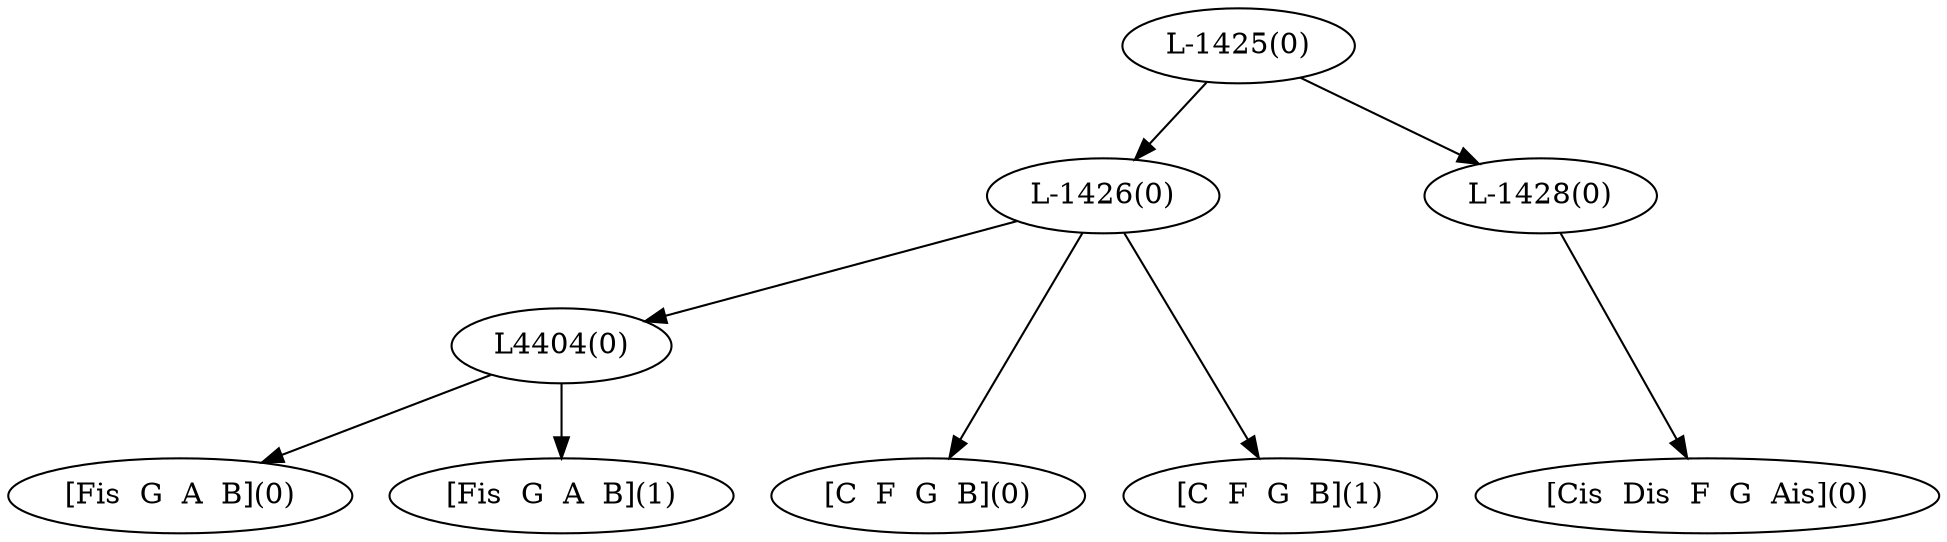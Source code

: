 digraph sample{
"L4404(0)"->"[Fis  G  A  B](0)"
"L4404(0)"->"[Fis  G  A  B](1)"
"L-1426(0)"->"[C  F  G  B](0)"
"L-1426(0)"->"L4404(0)"
"L-1426(0)"->"[C  F  G  B](1)"
"L-1428(0)"->"[Cis  Dis  F  G  Ais](0)"
"L-1425(0)"->"L-1426(0)"
"L-1425(0)"->"L-1428(0)"
{rank = min; "L-1425(0)"}
{rank = same; "L-1426(0)"; "L-1428(0)";}
{rank = same; "L4404(0)";}
{rank = max; "[C  F  G  B](0)"; "[C  F  G  B](1)"; "[Cis  Dis  F  G  Ais](0)"; "[Fis  G  A  B](0)"; "[Fis  G  A  B](1)";}
}